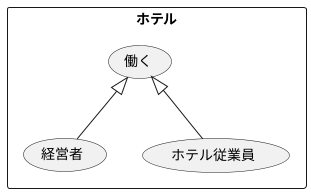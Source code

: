 @startuml ユースケース図
rectangle ホテル {
usecase 働く
usecase 経営者
usecase ホテル従業員
}
働く <|-- 経営者
働く <|-- ホテル従業員
@enduml